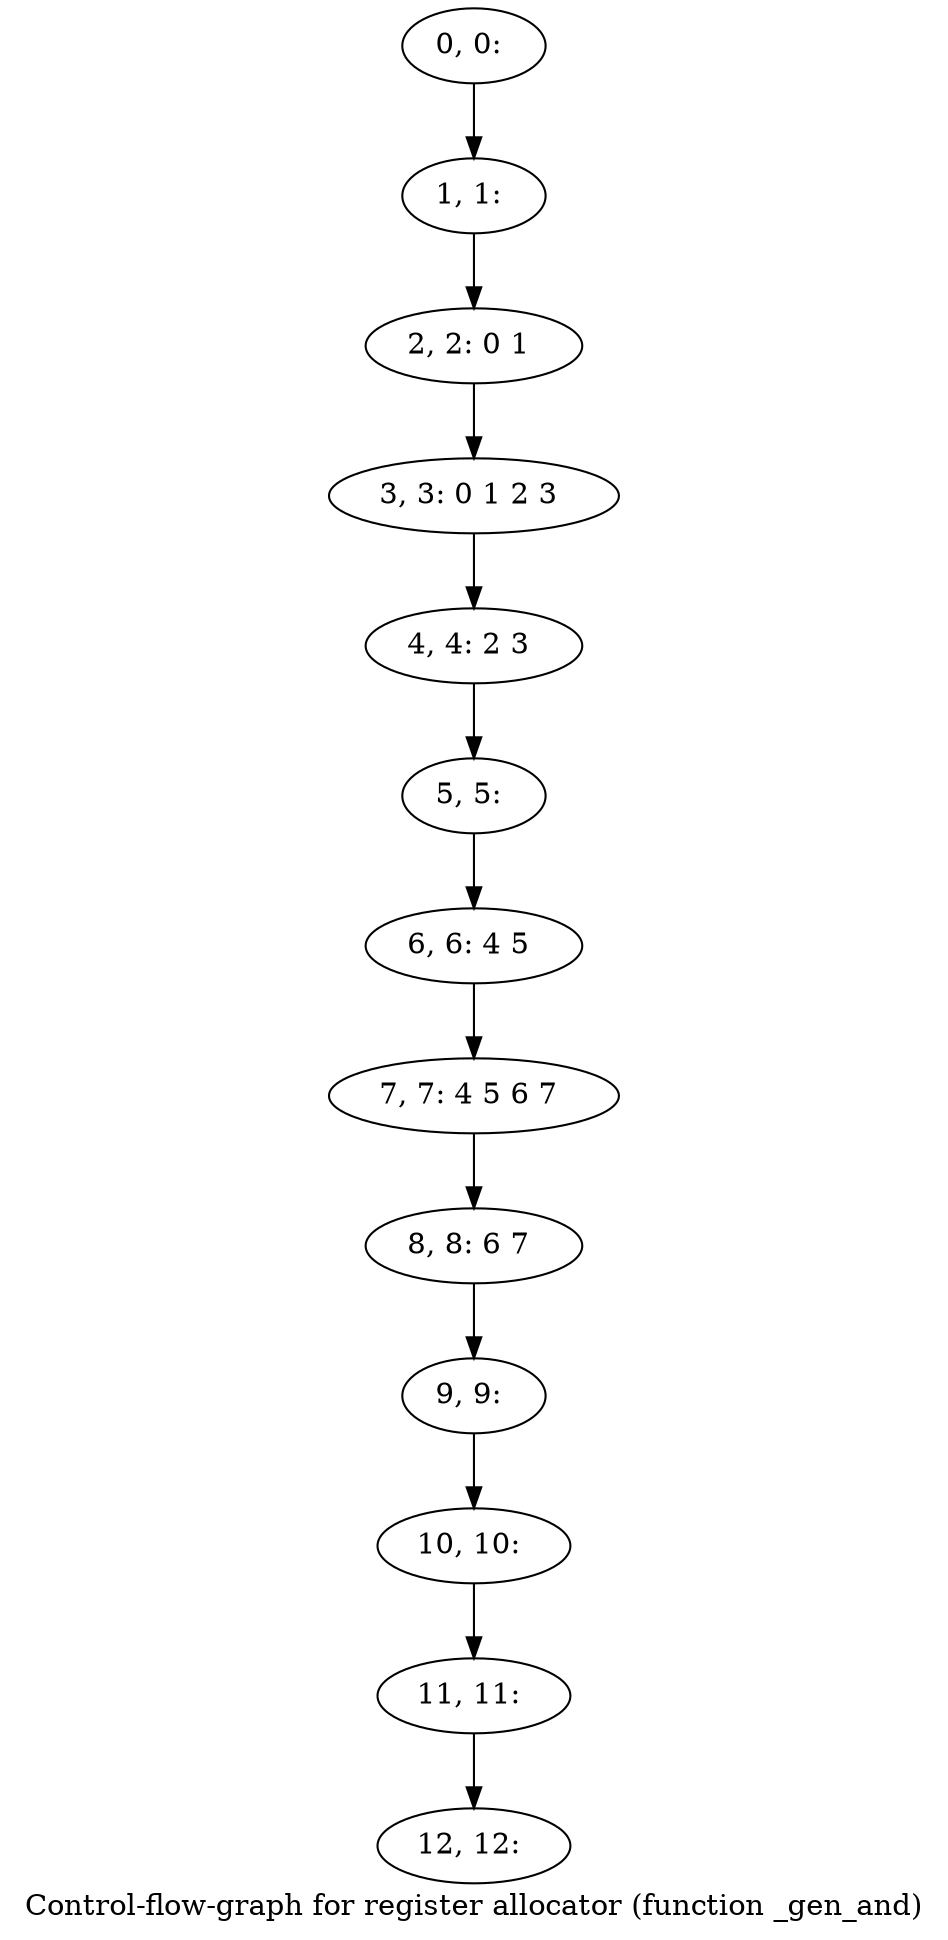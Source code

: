 digraph G {
graph [label="Control-flow-graph for register allocator (function _gen_and)"]
0[label="0, 0: "];
1[label="1, 1: "];
2[label="2, 2: 0 1 "];
3[label="3, 3: 0 1 2 3 "];
4[label="4, 4: 2 3 "];
5[label="5, 5: "];
6[label="6, 6: 4 5 "];
7[label="7, 7: 4 5 6 7 "];
8[label="8, 8: 6 7 "];
9[label="9, 9: "];
10[label="10, 10: "];
11[label="11, 11: "];
12[label="12, 12: "];
0->1 ;
1->2 ;
2->3 ;
3->4 ;
4->5 ;
5->6 ;
6->7 ;
7->8 ;
8->9 ;
9->10 ;
10->11 ;
11->12 ;
}
